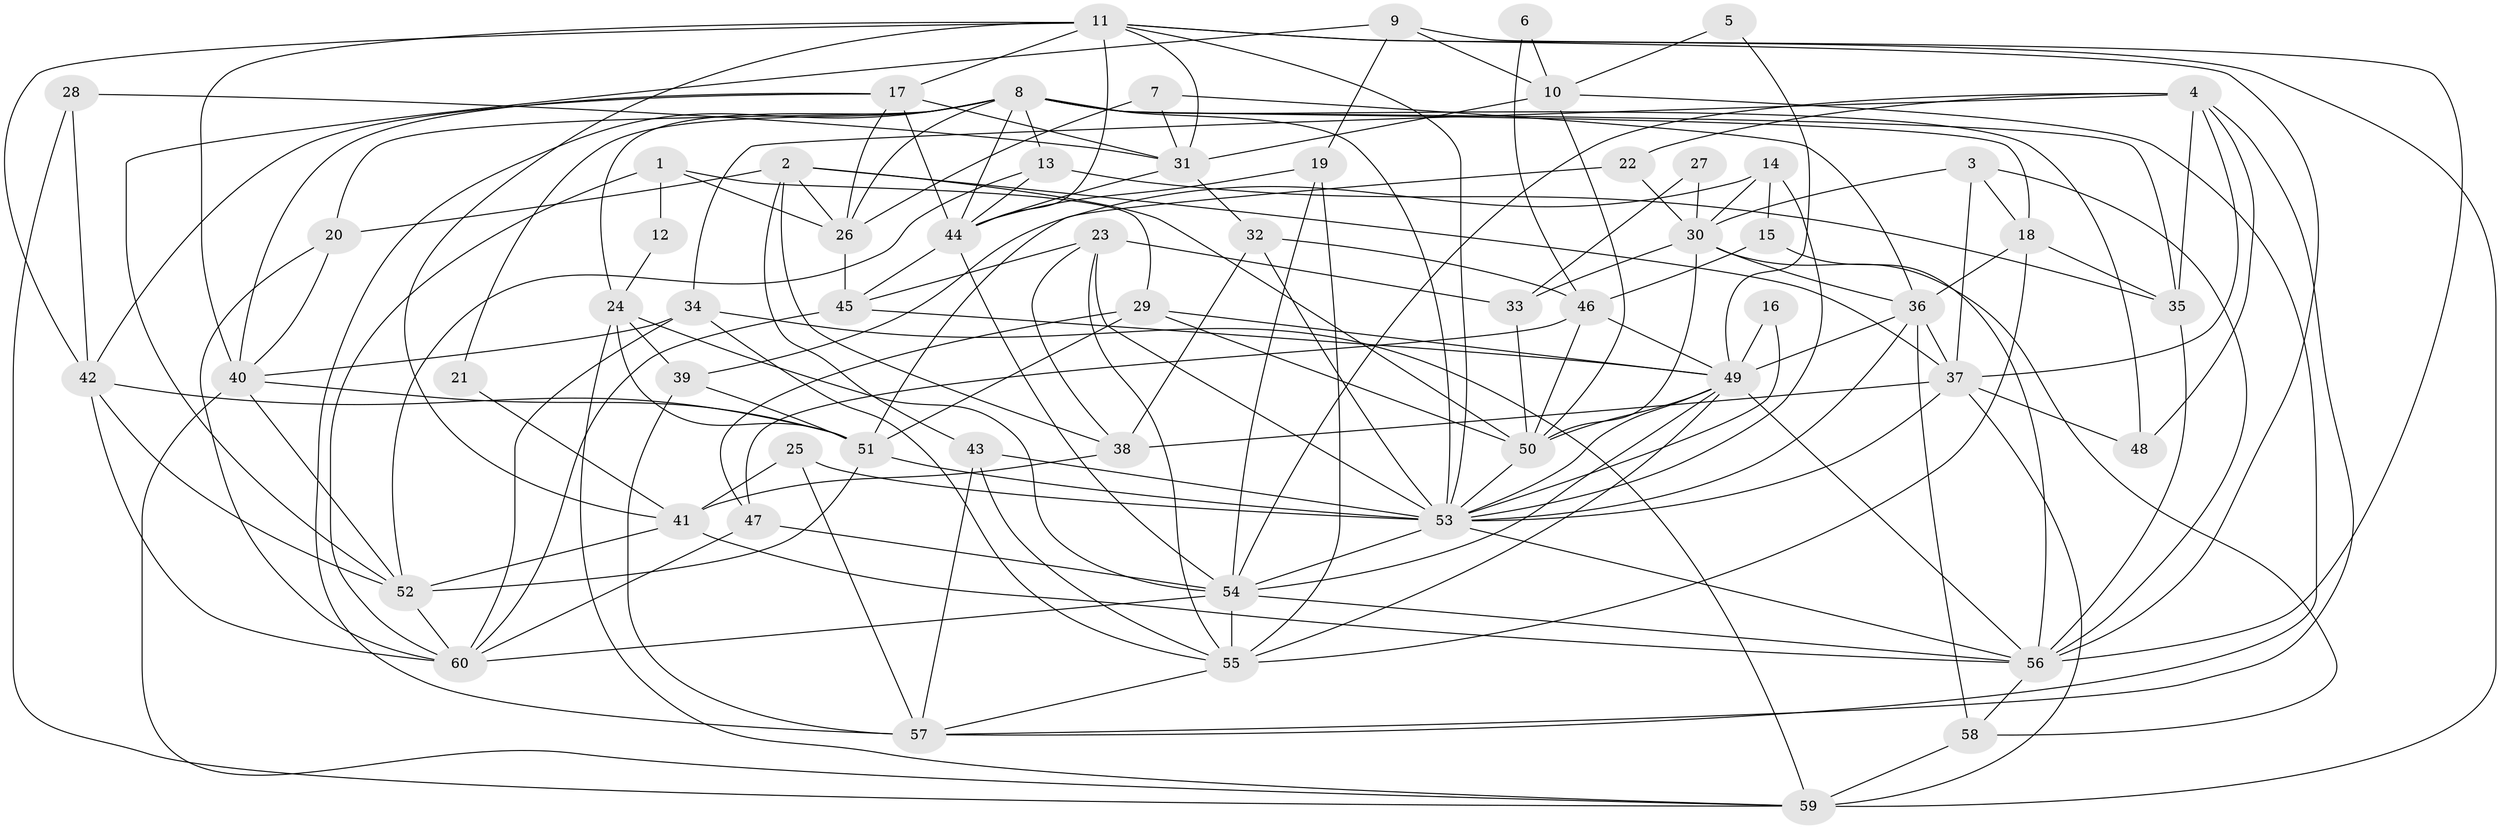 // original degree distribution, {5: 0.19327731092436976, 4: 0.2689075630252101, 3: 0.24369747899159663, 6: 0.10084033613445378, 8: 0.008403361344537815, 2: 0.15126050420168066, 7: 0.025210084033613446, 9: 0.008403361344537815}
// Generated by graph-tools (version 1.1) at 2025/26/03/09/25 03:26:12]
// undirected, 60 vertices, 168 edges
graph export_dot {
graph [start="1"]
  node [color=gray90,style=filled];
  1;
  2;
  3;
  4;
  5;
  6;
  7;
  8;
  9;
  10;
  11;
  12;
  13;
  14;
  15;
  16;
  17;
  18;
  19;
  20;
  21;
  22;
  23;
  24;
  25;
  26;
  27;
  28;
  29;
  30;
  31;
  32;
  33;
  34;
  35;
  36;
  37;
  38;
  39;
  40;
  41;
  42;
  43;
  44;
  45;
  46;
  47;
  48;
  49;
  50;
  51;
  52;
  53;
  54;
  55;
  56;
  57;
  58;
  59;
  60;
  1 -- 12 [weight=1.0];
  1 -- 26 [weight=1.0];
  1 -- 29 [weight=1.0];
  1 -- 60 [weight=1.0];
  2 -- 20 [weight=1.0];
  2 -- 26 [weight=1.0];
  2 -- 37 [weight=1.0];
  2 -- 38 [weight=2.0];
  2 -- 43 [weight=1.0];
  2 -- 50 [weight=1.0];
  3 -- 18 [weight=1.0];
  3 -- 30 [weight=1.0];
  3 -- 37 [weight=1.0];
  3 -- 56 [weight=1.0];
  4 -- 22 [weight=1.0];
  4 -- 34 [weight=1.0];
  4 -- 35 [weight=1.0];
  4 -- 37 [weight=1.0];
  4 -- 48 [weight=1.0];
  4 -- 54 [weight=1.0];
  4 -- 57 [weight=1.0];
  5 -- 10 [weight=1.0];
  5 -- 49 [weight=1.0];
  6 -- 10 [weight=1.0];
  6 -- 46 [weight=1.0];
  7 -- 26 [weight=1.0];
  7 -- 31 [weight=1.0];
  7 -- 36 [weight=1.0];
  8 -- 13 [weight=1.0];
  8 -- 18 [weight=1.0];
  8 -- 20 [weight=1.0];
  8 -- 21 [weight=1.0];
  8 -- 24 [weight=1.0];
  8 -- 26 [weight=1.0];
  8 -- 35 [weight=1.0];
  8 -- 44 [weight=1.0];
  8 -- 48 [weight=1.0];
  8 -- 53 [weight=2.0];
  8 -- 57 [weight=1.0];
  9 -- 10 [weight=1.0];
  9 -- 19 [weight=1.0];
  9 -- 52 [weight=1.0];
  9 -- 56 [weight=1.0];
  10 -- 31 [weight=1.0];
  10 -- 50 [weight=1.0];
  10 -- 57 [weight=1.0];
  11 -- 17 [weight=1.0];
  11 -- 31 [weight=1.0];
  11 -- 40 [weight=1.0];
  11 -- 41 [weight=1.0];
  11 -- 42 [weight=1.0];
  11 -- 44 [weight=1.0];
  11 -- 53 [weight=1.0];
  11 -- 56 [weight=1.0];
  11 -- 59 [weight=1.0];
  12 -- 24 [weight=1.0];
  13 -- 35 [weight=1.0];
  13 -- 44 [weight=1.0];
  13 -- 52 [weight=1.0];
  14 -- 15 [weight=1.0];
  14 -- 30 [weight=1.0];
  14 -- 39 [weight=2.0];
  14 -- 53 [weight=1.0];
  15 -- 46 [weight=1.0];
  15 -- 56 [weight=1.0];
  16 -- 49 [weight=1.0];
  16 -- 53 [weight=1.0];
  17 -- 26 [weight=1.0];
  17 -- 31 [weight=1.0];
  17 -- 40 [weight=1.0];
  17 -- 42 [weight=1.0];
  17 -- 44 [weight=1.0];
  18 -- 35 [weight=1.0];
  18 -- 36 [weight=1.0];
  18 -- 55 [weight=1.0];
  19 -- 44 [weight=1.0];
  19 -- 54 [weight=1.0];
  19 -- 55 [weight=1.0];
  20 -- 40 [weight=1.0];
  20 -- 60 [weight=1.0];
  21 -- 41 [weight=1.0];
  22 -- 30 [weight=1.0];
  22 -- 51 [weight=1.0];
  23 -- 33 [weight=1.0];
  23 -- 38 [weight=1.0];
  23 -- 45 [weight=1.0];
  23 -- 53 [weight=1.0];
  23 -- 55 [weight=1.0];
  24 -- 39 [weight=1.0];
  24 -- 51 [weight=1.0];
  24 -- 54 [weight=1.0];
  24 -- 59 [weight=1.0];
  25 -- 41 [weight=1.0];
  25 -- 53 [weight=1.0];
  25 -- 57 [weight=1.0];
  26 -- 45 [weight=2.0];
  27 -- 30 [weight=1.0];
  27 -- 33 [weight=1.0];
  28 -- 31 [weight=1.0];
  28 -- 42 [weight=1.0];
  28 -- 59 [weight=1.0];
  29 -- 47 [weight=1.0];
  29 -- 49 [weight=1.0];
  29 -- 50 [weight=1.0];
  29 -- 51 [weight=1.0];
  30 -- 33 [weight=1.0];
  30 -- 36 [weight=1.0];
  30 -- 50 [weight=1.0];
  30 -- 58 [weight=1.0];
  31 -- 32 [weight=2.0];
  31 -- 44 [weight=1.0];
  32 -- 38 [weight=1.0];
  32 -- 46 [weight=1.0];
  32 -- 53 [weight=1.0];
  33 -- 50 [weight=1.0];
  34 -- 40 [weight=2.0];
  34 -- 55 [weight=1.0];
  34 -- 59 [weight=1.0];
  34 -- 60 [weight=1.0];
  35 -- 56 [weight=1.0];
  36 -- 37 [weight=1.0];
  36 -- 49 [weight=1.0];
  36 -- 53 [weight=1.0];
  36 -- 58 [weight=1.0];
  37 -- 38 [weight=1.0];
  37 -- 48 [weight=1.0];
  37 -- 53 [weight=1.0];
  37 -- 59 [weight=1.0];
  38 -- 41 [weight=1.0];
  39 -- 51 [weight=1.0];
  39 -- 57 [weight=1.0];
  40 -- 51 [weight=1.0];
  40 -- 52 [weight=1.0];
  40 -- 59 [weight=1.0];
  41 -- 52 [weight=1.0];
  41 -- 56 [weight=1.0];
  42 -- 51 [weight=1.0];
  42 -- 52 [weight=1.0];
  42 -- 60 [weight=1.0];
  43 -- 53 [weight=1.0];
  43 -- 55 [weight=1.0];
  43 -- 57 [weight=1.0];
  44 -- 45 [weight=1.0];
  44 -- 54 [weight=1.0];
  45 -- 49 [weight=1.0];
  45 -- 60 [weight=1.0];
  46 -- 47 [weight=1.0];
  46 -- 49 [weight=1.0];
  46 -- 50 [weight=1.0];
  47 -- 54 [weight=1.0];
  47 -- 60 [weight=1.0];
  49 -- 50 [weight=1.0];
  49 -- 53 [weight=1.0];
  49 -- 54 [weight=1.0];
  49 -- 55 [weight=2.0];
  49 -- 56 [weight=1.0];
  50 -- 53 [weight=1.0];
  51 -- 52 [weight=1.0];
  51 -- 53 [weight=1.0];
  52 -- 60 [weight=1.0];
  53 -- 54 [weight=1.0];
  53 -- 56 [weight=1.0];
  54 -- 55 [weight=1.0];
  54 -- 56 [weight=1.0];
  54 -- 60 [weight=1.0];
  55 -- 57 [weight=1.0];
  56 -- 58 [weight=1.0];
  58 -- 59 [weight=1.0];
}
